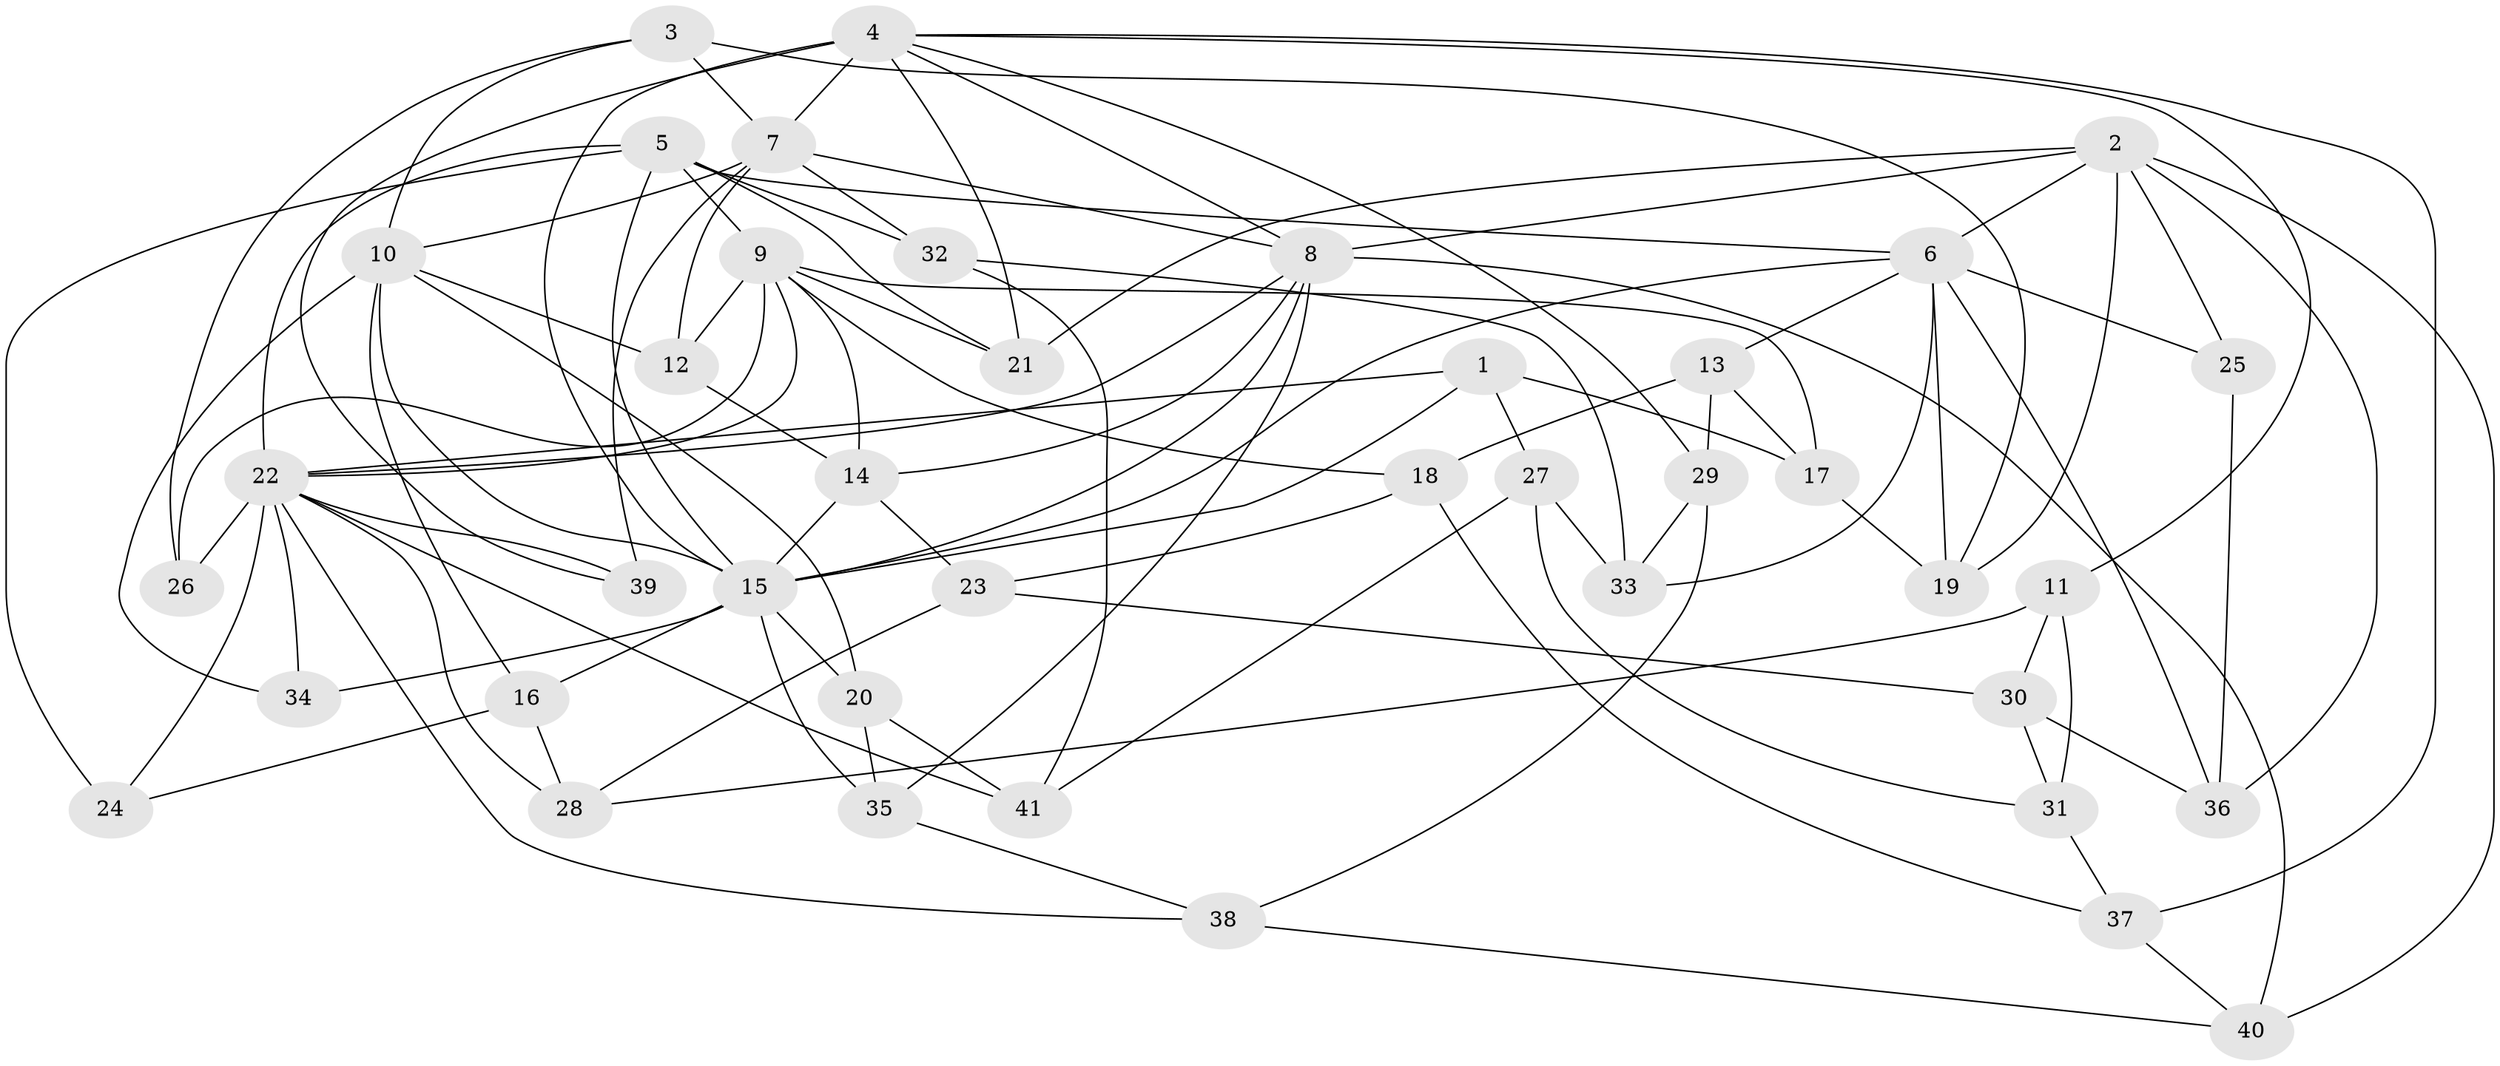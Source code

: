 // original degree distribution, {4: 1.0}
// Generated by graph-tools (version 1.1) at 2025/38/03/09/25 02:38:18]
// undirected, 41 vertices, 101 edges
graph export_dot {
graph [start="1"]
  node [color=gray90,style=filled];
  1;
  2;
  3;
  4;
  5;
  6;
  7;
  8;
  9;
  10;
  11;
  12;
  13;
  14;
  15;
  16;
  17;
  18;
  19;
  20;
  21;
  22;
  23;
  24;
  25;
  26;
  27;
  28;
  29;
  30;
  31;
  32;
  33;
  34;
  35;
  36;
  37;
  38;
  39;
  40;
  41;
  1 -- 15 [weight=1.0];
  1 -- 17 [weight=1.0];
  1 -- 22 [weight=1.0];
  1 -- 27 [weight=1.0];
  2 -- 6 [weight=3.0];
  2 -- 8 [weight=3.0];
  2 -- 19 [weight=1.0];
  2 -- 21 [weight=1.0];
  2 -- 25 [weight=2.0];
  2 -- 36 [weight=1.0];
  2 -- 40 [weight=1.0];
  3 -- 7 [weight=1.0];
  3 -- 10 [weight=1.0];
  3 -- 19 [weight=1.0];
  3 -- 26 [weight=1.0];
  4 -- 7 [weight=2.0];
  4 -- 8 [weight=1.0];
  4 -- 11 [weight=1.0];
  4 -- 15 [weight=1.0];
  4 -- 21 [weight=1.0];
  4 -- 29 [weight=1.0];
  4 -- 37 [weight=1.0];
  4 -- 39 [weight=2.0];
  5 -- 6 [weight=1.0];
  5 -- 9 [weight=3.0];
  5 -- 15 [weight=1.0];
  5 -- 21 [weight=1.0];
  5 -- 22 [weight=1.0];
  5 -- 24 [weight=2.0];
  5 -- 32 [weight=1.0];
  6 -- 13 [weight=3.0];
  6 -- 15 [weight=1.0];
  6 -- 19 [weight=1.0];
  6 -- 25 [weight=1.0];
  6 -- 33 [weight=1.0];
  6 -- 36 [weight=1.0];
  7 -- 8 [weight=1.0];
  7 -- 10 [weight=3.0];
  7 -- 12 [weight=1.0];
  7 -- 32 [weight=1.0];
  7 -- 39 [weight=1.0];
  8 -- 14 [weight=1.0];
  8 -- 15 [weight=1.0];
  8 -- 22 [weight=1.0];
  8 -- 35 [weight=1.0];
  8 -- 40 [weight=1.0];
  9 -- 12 [weight=3.0];
  9 -- 14 [weight=1.0];
  9 -- 17 [weight=1.0];
  9 -- 18 [weight=1.0];
  9 -- 21 [weight=1.0];
  9 -- 22 [weight=1.0];
  9 -- 26 [weight=1.0];
  10 -- 12 [weight=1.0];
  10 -- 15 [weight=1.0];
  10 -- 16 [weight=1.0];
  10 -- 20 [weight=1.0];
  10 -- 34 [weight=2.0];
  11 -- 28 [weight=1.0];
  11 -- 30 [weight=1.0];
  11 -- 31 [weight=1.0];
  12 -- 14 [weight=1.0];
  13 -- 17 [weight=1.0];
  13 -- 18 [weight=1.0];
  13 -- 29 [weight=1.0];
  14 -- 15 [weight=2.0];
  14 -- 23 [weight=1.0];
  15 -- 16 [weight=1.0];
  15 -- 20 [weight=1.0];
  15 -- 34 [weight=1.0];
  15 -- 35 [weight=1.0];
  16 -- 24 [weight=1.0];
  16 -- 28 [weight=1.0];
  17 -- 19 [weight=1.0];
  18 -- 23 [weight=1.0];
  18 -- 37 [weight=1.0];
  20 -- 35 [weight=1.0];
  20 -- 41 [weight=1.0];
  22 -- 24 [weight=1.0];
  22 -- 26 [weight=2.0];
  22 -- 28 [weight=1.0];
  22 -- 34 [weight=1.0];
  22 -- 38 [weight=1.0];
  22 -- 39 [weight=1.0];
  22 -- 41 [weight=1.0];
  23 -- 28 [weight=1.0];
  23 -- 30 [weight=1.0];
  25 -- 36 [weight=1.0];
  27 -- 31 [weight=1.0];
  27 -- 33 [weight=1.0];
  27 -- 41 [weight=1.0];
  29 -- 33 [weight=1.0];
  29 -- 38 [weight=1.0];
  30 -- 31 [weight=1.0];
  30 -- 36 [weight=1.0];
  31 -- 37 [weight=1.0];
  32 -- 33 [weight=1.0];
  32 -- 41 [weight=1.0];
  35 -- 38 [weight=1.0];
  37 -- 40 [weight=1.0];
  38 -- 40 [weight=1.0];
}
